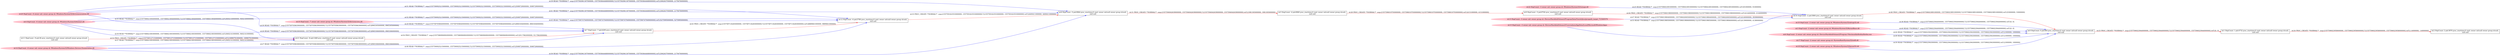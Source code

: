 digraph  {
rankdir=LR
"0"[color=black,label="id:0 HopCount: 0 pid:464 proc_starttime:0 cmd: owner uid:null owner group id:null,\n null null", shape=box,style=solid];
"1"[color=black,label="id:1 HopCount: 1 pid:4732 proc_starttime:0 cmd: owner uid:null owner group id:null,\n null null", shape=box,style=solid];
"0" -> "1" [id=23,__obj="PROC_CREATE"color=red,label="id:23 PROC_CREATE **NORMAL**  seqs:[1557596023944000000, 1557596023944000000] T:[1557596023944000000, 1557596023944000000] relT:[0, 0]",style=solid];
"2"[color=black,label="id:2 HopCount: 2 pid:3876 proc_starttime:0 cmd: owner uid:null owner group id:null,\n null null", shape=box,style=solid];
"1" -> "2" [id=24,__obj="PROC_CREATE"color=red,label="id:24 PROC_CREATE **NORMAL**  seqs:[1557596023958000000, 1557596023958000000] T:[1557596023958000000, 1557596023958000000] relT:[-14000000, -14000000]",style=solid];
"22"[color=pink,label="id:22 HopCount: -3 owner uid: owner group id: /Windows/System32/twinapi.dll ", shape=oval,style=filled];
"16"[color=black,label="id:16 HopCount: -2 pid:5884 proc_starttime:0 cmd: owner uid:null owner group id:null,\n null null", shape=box,style=solid];
"22" -> "16" [id=25,__obj="READ"color=blue,label="id:25 READ **NORMAL**  seqs:[1557596023853000000, 1557596023853000000] T:[1557596023853000000, 1557596023853000000] relT:[91000000, 91000000]",style=solid];
"4"[color=pink,label="id:4 HopCount: -6 owner uid: owner group id: /Windows/System32/biwinrt.dll ", shape=oval,style=filled];
"7"[color=black,label="id:7 HopCount: -7 pid:4200 proc_starttime:0 cmd: owner uid:null owner group id:null,\n null null", shape=box,style=solid];
"4" -> "7" [id=26,__obj="READ"color=blue,label="id:26 READ **NORMAL**  seqs:[1557587058638000000, 1557587058638000000] T:[1557587058638000000, 1557587058638000000] relT:[8965306000000, 8965306000000]",style=solid];
"14"[color=pink,label="id:14 HopCount: -6 owner uid: owner group id: /Windows/System32/Windows.Devices.Enumeration.dll ", shape=oval,style=filled];
"14" -> "7" [id=27,__obj="READ"color=blue,label="id:27 READ **NORMAL**  seqs:[1557587058638000000, 1557587058638000000] T:[1557587058638000000, 1557587058638000000] relT:[8965306000000, 8965306000000]",style=solid];
"5"[color=black,label="id:5 HopCount: -4 pid:8960 proc_starttime:0 cmd: owner uid:null owner group id:null,\n null null", shape=box,style=solid];
"9"[color=black,label="id:9 HopCount: -3 pid:9740 proc_starttime:0 cmd: owner uid:null owner group id:null,\n null null", shape=box,style=solid];
"5" -> "9" [id=28,__obj="PROC_CREATE"color=red,label="id:28 PROC_CREATE **NORMAL**  seqs:[1557596019793000000, 1557596019793000000] T:[1557596019793000000, 1557596019793000000] relT:[4151000000, 4151000000]",style=solid];
"10"[color=pink,label="id:10 HopCount: -7 owner uid: owner group id: /Windows/System32/deviceaccess.dll ", shape=oval,style=filled];
"10" -> "7" [id=29,__obj="READ"color=blue,label="id:29 READ **NORMAL**  seqs:[1557587058640000000, 1557587058640000000] T:[1557587058640000000, 1557587058640000000] relT:[8965304000000, 8965304000000]",style=solid];
"20"[color=pink,label="id:20 HopCount: -6 owner uid: owner group id: /Windows/System32/deviceassociation.dll ", shape=oval,style=filled];
"20" -> "7" [id=30,__obj="READ"color=blue,label="id:30 READ **NORMAL**  seqs:[1557587058639000000, 1557587058639000000] T:[1557587058639000000, 1557587058639000000] relT:[8965305000000, 8965305000000]",style=solid];
"8"[color=black,label="id:8 HopCount: -5 pid:9964 proc_starttime:0 cmd: owner uid:null owner group id:null,\n null null", shape=box,style=solid];
"8" -> "5" [id=31,__obj="PROC_CREATE"color=red,label="id:31 PROC_CREATE **NORMAL**  seqs:[1557594042639000000, 1557594042639000000] T:[1557594042639000000, 1557594042639000000] relT:[1981305000000, 1981305000000]",style=solid];
"11"[color=black,label="id:11 HopCount: -9 pid:36 proc_starttime:0 cmd: owner uid:null owner group id:null,\n null null", shape=box,style=solid];
"21"[color=black,label="id:21 HopCount: -8 pid:1468 proc_starttime:0 cmd: owner uid:null owner group id:null,\n null null", shape=box,style=solid];
"11" -> "21" [id=32,__obj="PROC_CREATE"color=red,label="id:32 PROC_CREATE **NORMAL**  seqs:[1557585127153000000, 1557585127153000000] T:[1557585127153000000, 1557585127153000000] relT:[10896791000000, 10896791000000]",style=solid];
"12"[color=black,label="id:12 HopCount: -6 pid:5780 proc_starttime:0 cmd: owner uid:null owner group id:null,\n null null", shape=box,style=solid];
"12" -> "8" [id=33,__obj="PROC_CREATE"color=red,label="id:33 PROC_CREATE **NORMAL**  seqs:[1557591623533000000, 1557591623533000000] T:[1557591623533000000, 1557591623533000000] relT:[4400411000000, 4400411000000]",style=solid];
"4" -> "21" [id=34,__obj="READ"color=blue,label="id:34 READ **NORMAL**  seqs:[1557586621803000000, 1557586621803000000] T:[1557586621803000000, 1557586621803000000] relT:[9402141000000, 9402141000000]",style=solid];
"20" -> "21" [id=35,__obj="READ"color=blue,label="id:35 READ **NORMAL**  seqs:[1557586621804000000, 1557586621804000000] T:[1557586621804000000, 1557586621804000000] relT:[9402140000000, 9402140000000]",style=solid];
"14" -> "8" [id=36,__obj="READ"color=blue,label="id:36 READ **NORMAL**  seqs:[1557592961307000000, 1557593844468000000] T:[1557592961307000000, 1557593844468000000] relT:[3062637000000, 2179476000000]",style=solid];
"14" -> "21" [id=37,__obj="READ"color=blue,label="id:37 READ **NORMAL**  seqs:[1557586621803000000, 1557586621803000000] T:[1557586621803000000, 1557586621803000000] relT:[9402141000000, 9402141000000]",style=solid];
"19"[color=pink,label="id:19 HopCount: -2 owner uid: owner group id: /Windows/System32/advapi32.dll ", shape=oval,style=filled];
"19" -> "0" [id=38,__obj="READ"color=blue,label="id:38 READ **NORMAL**  seqs:[1557596023944000000, 1557596023944000000] T:[1557596023944000000, 1557596023944000000] relT:[0, 0]",style=solid];
"20" -> "8" [id=39,__obj="READ"color=blue,label="id:39 READ **NORMAL**  seqs:[1557592961307000000, 1557593844468000000] T:[1557592961307000000, 1557593844468000000] relT:[3062637000000, 2179476000000]",style=solid];
"3"[color=pink,label="id:3 HopCount: -2 owner uid: owner group id: /Windows/System32/KernelBase.dll ", shape=oval,style=filled];
"3" -> "0" [id=40,__obj="READ"color=blue,label="id:40 READ **NORMAL**  seqs:[1557596023944000000, 1557596023944000000] T:[1557596023944000000, 1557596023944000000] relT:[0, 0]",style=solid];
"4" -> "8" [id=41,__obj="READ"color=blue,label="id:41 READ **NORMAL**  seqs:[1557592961307000000, 1557593844468000000] T:[1557592961307000000, 1557593844468000000] relT:[3062637000000, 2179476000000]",style=solid];
"6"[color=pink,label="id:6 HopCount: -2 owner uid: owner group id: /Device/HarddiskVolume2/Program Files/mozilla/firefox/firefox.exe ", shape=oval,style=filled];
"6" -> "0" [id=42,__obj="READ"color=blue,label="id:42 READ **NORMAL**  seqs:[1557596023943000000, 1557596023943000000] T:[1557596023943000000, 1557596023943000000] relT:[1000000, 1000000]",style=solid];
"7" -> "12" [id=43,__obj="PROC_CREATE"color=red,label="id:43 PROC_CREATE **NORMAL**  seqs:[1557587134283000000, 1557587134283000000] T:[1557587134283000000, 1557587134283000000] relT:[8889661000000, 8889661000000]",style=solid];
"9" -> "16" [id=44,__obj="PROC_CREATE"color=red,label="id:44 PROC_CREATE **NORMAL**  seqs:[1557596019800000000, 1557596019800000000] T:[1557596019800000000, 1557596019800000000] relT:[4144000000, 4144000000]",style=solid];
"10" -> "12" [id=45,__obj="READ"color=blue,label="id:45 READ **NORMAL**  seqs:[1557590747949000000, 1557590747949000000] T:[1557590747949000000, 1557590747949000000] relT:[5275995000000, 5275995000000]",style=solid];
"14" -> "12" [id=46,__obj="READ"color=blue,label="id:46 READ **NORMAL**  seqs:[1557590925215000000, 1557590925215000000] T:[1557590925215000000, 1557590925215000000] relT:[5098729000000, 5098729000000]",style=solid];
"13"[color=pink,label="id:13 HopCount: -3 owner uid: owner group id: /Device/HarddiskVolume2/ProgramData/Oracle/Java/javapath_target_715365579 ", shape=oval,style=filled];
"13" -> "16" [id=47,__obj="READ"color=blue,label="id:47 READ **NORMAL**  seqs:[1557596019804000000, 1557596020005000000] T:[1557596019804000000, 1557596020005000000] relT:[4140000000, 3939000000]",style=solid];
"16" -> "0" [id=48,__obj="PROC_CREATE"color=red,label="id:48 PROC_CREATE **NORMAL**  seqs:[1557596023891000000, 1557596023891000000] T:[1557596023891000000, 1557596023891000000] relT:[53000000, 53000000]",style=solid];
"17"[color=pink,label="id:17 HopCount: -2 owner uid: owner group id: /SystemRoot/System32/ntdll.dll ", shape=oval,style=filled];
"17" -> "0" [id=49,__obj="READ"color=blue,label="id:49 READ **NORMAL**  seqs:[1557596023943000000, 1557596023943000000] T:[1557596023943000000, 1557596023943000000] relT:[1000000, 1000000]",style=solid];
"18"[color=pink,label="id:18 HopCount: -2 owner uid: owner group id: /Windows/System32/kernel32.dll ", shape=oval,style=filled];
"18" -> "0" [id=50,__obj="READ"color=blue,label="id:50 READ **NORMAL**  seqs:[1557596023943000000, 1557596023943000000] T:[1557596023943000000, 1557596023943000000] relT:[1000000, 1000000]",style=solid];
"20" -> "12" [id=51,__obj="READ"color=blue,label="id:51 READ **NORMAL**  seqs:[1557590925215000000, 1557590925215000000] T:[1557590925215000000, 1557590925215000000] relT:[5098729000000, 5098729000000]",style=solid];
"4" -> "12" [id=52,__obj="READ"color=blue,label="id:52 READ **NORMAL**  seqs:[1557590925215000000, 1557590925215000000] T:[1557590925215000000, 1557590925215000000] relT:[5098729000000, 5098729000000]",style=solid];
"15"[color=pink,label="id:15 HopCount: -3 owner uid: owner group id: /Device/HarddiskVolume2/Users/admin/AppData/Local/Microsoft/WindowsApps ", shape=oval,style=filled];
"15" -> "16" [id=53,__obj="READ"color=blue,label="id:53 READ **NORMAL**  seqs:[1557596019805000000, 1557596019806000000] T:[1557596019805000000, 1557596019806000000] relT:[4139000000, 4138000000]",style=solid];
"21" -> "7" [id=54,__obj="PROC_CREATE"color=red,label="id:54 PROC_CREATE **NORMAL**  seqs:[1557586906082000000, 1557586906082000000] T:[1557586906082000000, 1557586906082000000] relT:[9117862000000, 9117862000000]",style=solid];
}